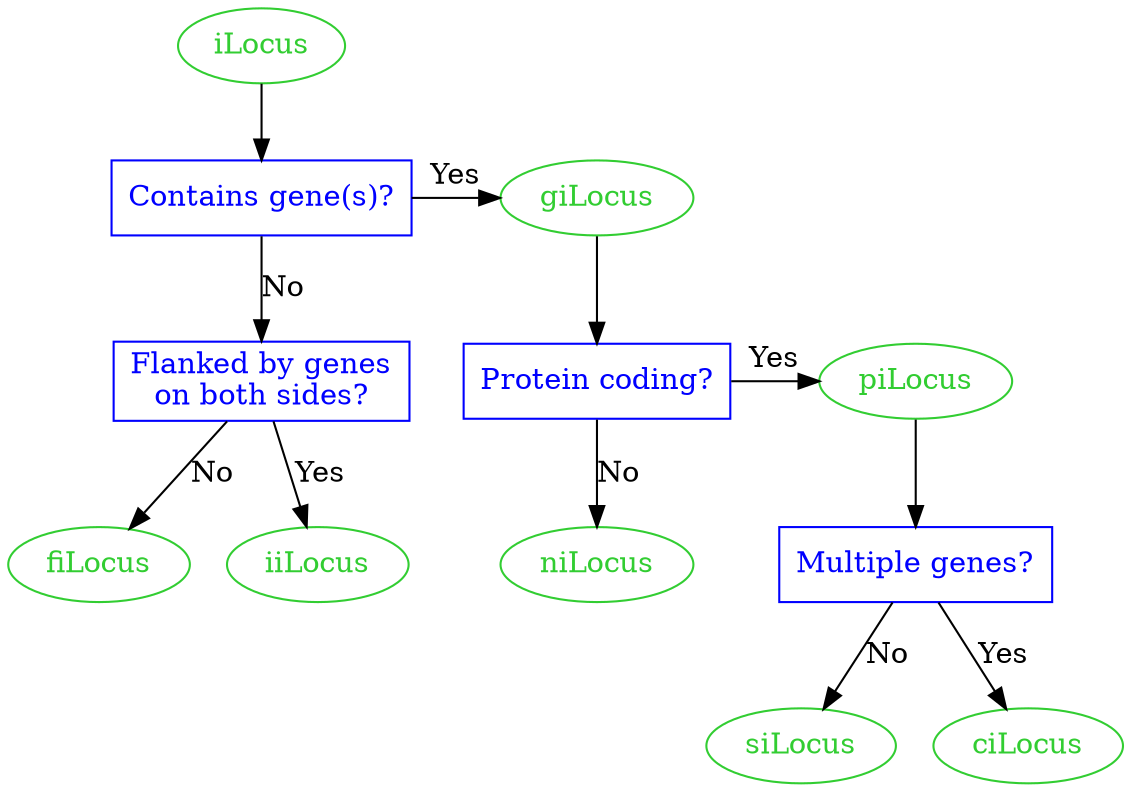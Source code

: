 digraph
{
    node [color=Limegreen,fontcolor=Limegreen,shape=oval]
    ilocus [label="iLocus"]
    gilocus [label="giLocus"]
    pilocus [label="piLocus"]
    nilocus [label="niLocus"]
    silocus [label="siLocus"]
    cilocus [label="ciLocus"]
    filocus [label="fiLocus"]
    iilocus [label="iiLocus"]

    node [color=Blue,fontcolor=Blue,shape=box]
    containgene [label="Contains gene(s)?"]
    proteincoding [label="Protein coding?"]
    multiplegenes [label="Multiple genes?"]
    geneflank [label="Flanked by genes\non both sides?"]

    {rank = same; containgene; gilocus}
    {rank = same; proteincoding; pilocus}

    ilocus -> containgene
    containgene -> geneflank [label="No"]
    geneflank -> filocus [label="No"]
    geneflank -> iilocus [label="Yes"]
    containgene -> gilocus [label="Yes"]
    gilocus -> proteincoding
    proteincoding -> nilocus [label="No"]
    proteincoding -> pilocus [label="Yes"]
    pilocus -> multiplegenes
    multiplegenes -> silocus [label="No"]
    multiplegenes -> cilocus [label="Yes"]
}
